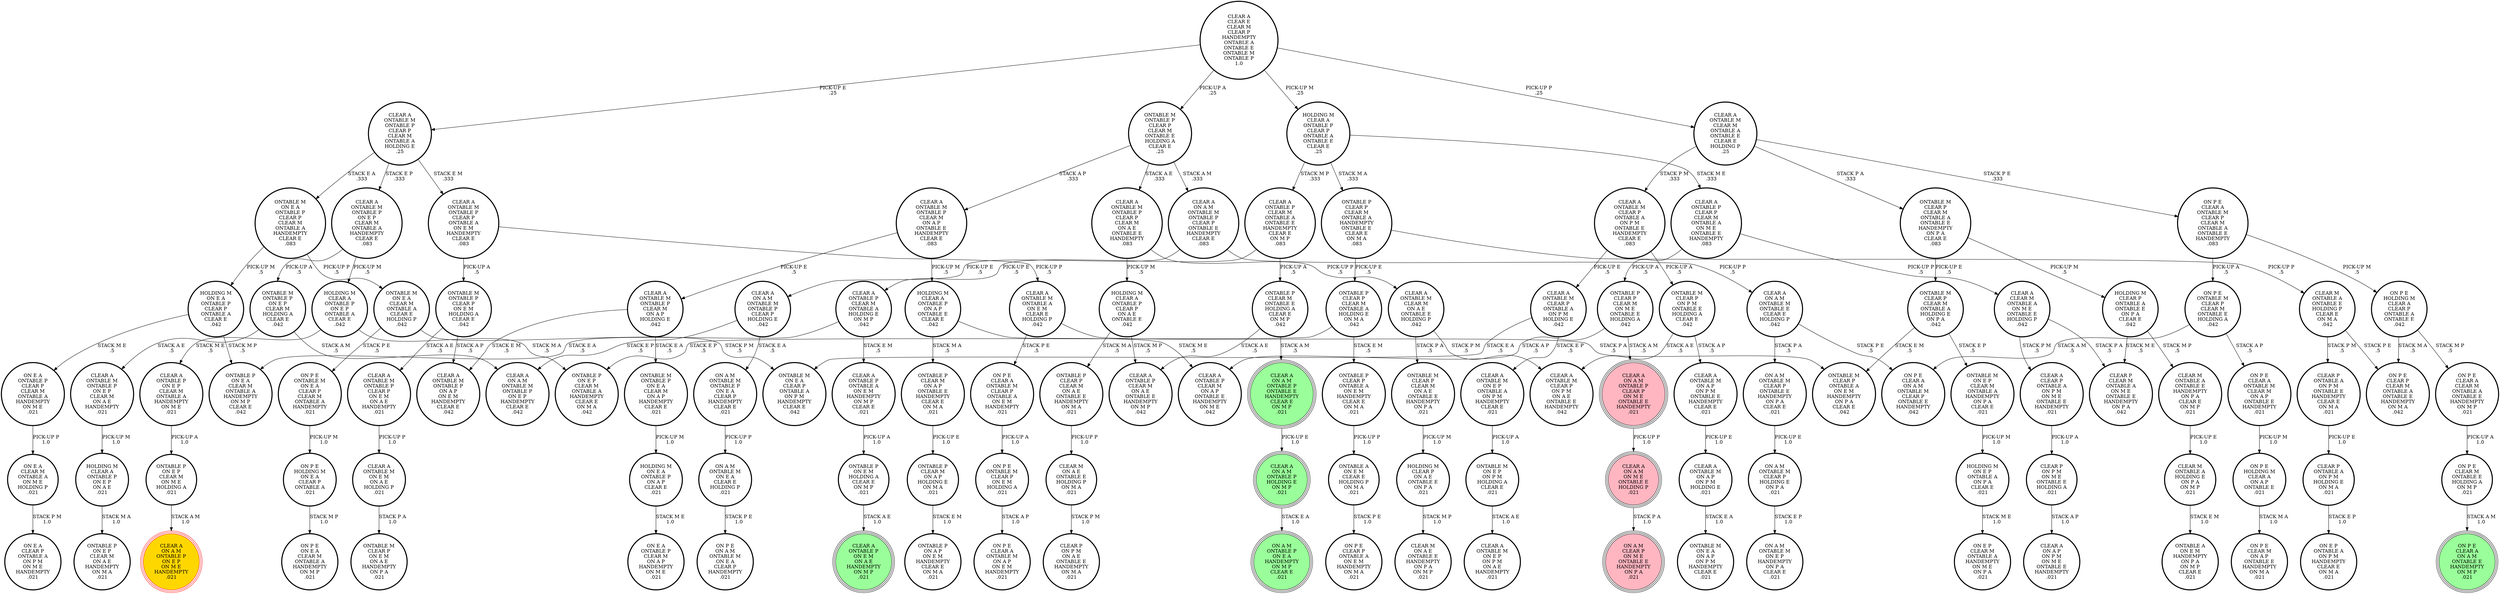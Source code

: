 digraph {
"CLEAR A\nONTABLE M\nCLEAR P\nONTABLE A\nON P M\nONTABLE E\nHANDEMPTY\nCLEAR E\n.083\n" -> "CLEAR A\nONTABLE M\nCLEAR P\nONTABLE A\nON P M\nHOLDING E\n.042\n"[label="PICK-UP E\n.5\n"];
"CLEAR A\nONTABLE M\nCLEAR P\nONTABLE A\nON P M\nONTABLE E\nHANDEMPTY\nCLEAR E\n.083\n" -> "ONTABLE M\nCLEAR P\nON P M\nONTABLE E\nHOLDING A\nCLEAR E\n.042\n"[label="PICK-UP A\n.5\n"];
"ONTABLE M\nON E A\nONTABLE P\nCLEAR P\nCLEAR M\nONTABLE A\nHANDEMPTY\nCLEAR E\n.083\n" -> "HOLDING M\nON E A\nONTABLE P\nCLEAR P\nONTABLE A\nCLEAR E\n.042\n"[label="PICK-UP M\n.5\n"];
"ONTABLE M\nON E A\nONTABLE P\nCLEAR P\nCLEAR M\nONTABLE A\nHANDEMPTY\nCLEAR E\n.083\n" -> "ONTABLE M\nON E A\nCLEAR M\nONTABLE A\nCLEAR E\nHOLDING P\n.042\n"[label="PICK-UP P\n.5\n"];
"ON A M\nONTABLE M\nON E A\nCLEAR E\nHOLDING P\n.021\n" -> "ON P E\nON A M\nONTABLE M\nON E A\nCLEAR P\nHANDEMPTY\n.021\n"[label="STACK P E\n1.0\n"];
"ONTABLE P\nCLEAR P\nCLEAR M\nON A E\nONTABLE E\nHANDEMPTY\nON M A\n.021\n" -> "CLEAR M\nON A E\nONTABLE E\nHOLDING P\nON M A\n.021\n"[label="PICK-UP P\n1.0\n"];
"HOLDING M\nCLEAR P\nON A E\nONTABLE E\nON P A\n.021\n" -> "CLEAR M\nON A E\nONTABLE E\nHANDEMPTY\nON P A\nON M P\n.021\n"[label="STACK M P\n1.0\n"];
"CLEAR A\nONTABLE M\nONTABLE P\nCLEAR P\nCLEAR M\nONTABLE A\nHOLDING E\n.25\n" -> "CLEAR A\nONTABLE M\nONTABLE P\nCLEAR P\nONTABLE A\nON E M\nHANDEMPTY\nCLEAR E\n.083\n"[label="STACK E M\n.333\n"];
"CLEAR A\nONTABLE M\nONTABLE P\nCLEAR P\nCLEAR M\nONTABLE A\nHOLDING E\n.25\n" -> "ONTABLE M\nON E A\nONTABLE P\nCLEAR P\nCLEAR M\nONTABLE A\nHANDEMPTY\nCLEAR E\n.083\n"[label="STACK E A\n.333\n"];
"CLEAR A\nONTABLE M\nONTABLE P\nCLEAR P\nCLEAR M\nONTABLE A\nHOLDING E\n.25\n" -> "CLEAR A\nONTABLE M\nONTABLE P\nON E P\nCLEAR M\nONTABLE A\nHANDEMPTY\nCLEAR E\n.083\n"[label="STACK E P\n.333\n"];
"ONTABLE M\nON E P\nON P M\nHOLDING A\nCLEAR E\n.021\n" -> "CLEAR A\nONTABLE M\nON E P\nON P M\nON A E\nHANDEMPTY\n.021\n"[label="STACK A E\n1.0\n"];
"ON A M\nONTABLE M\nCLEAR P\nONTABLE E\nHANDEMPTY\nON P A\nCLEAR E\n.021\n" -> "ON A M\nONTABLE M\nCLEAR P\nHOLDING E\nON P A\n.021\n"[label="PICK-UP E\n1.0\n"];
"CLEAR A\nON A M\nONTABLE P\nONTABLE E\nHANDEMPTY\nCLEAR E\nON M P\n.021\n" -> "CLEAR A\nON A M\nONTABLE P\nHOLDING E\nON M P\n.021\n"[label="PICK-UP E\n1.0\n"];
"CLEAR A\nONTABLE M\nON E P\nONTABLE A\nON P M\nHANDEMPTY\nCLEAR E\n.021\n" -> "ONTABLE M\nON E P\nON P M\nHOLDING A\nCLEAR E\n.021\n"[label="PICK-UP A\n1.0\n"];
"ON E A\nCLEAR M\nONTABLE A\nON M E\nHOLDING P\n.021\n" -> "ON E A\nCLEAR P\nONTABLE A\nON P M\nON M E\nHANDEMPTY\n.021\n"[label="STACK P M\n1.0\n"];
"ON P E\nCLEAR M\nONTABLE E\nHOLDING A\nON M P\n.021\n" -> "ON P E\nCLEAR A\nON A M\nONTABLE E\nHANDEMPTY\nON M P\n.021\n"[label="STACK A M\n1.0\n"];
"CLEAR A\nONTABLE M\nONTABLE A\nON E M\nCLEAR E\nHOLDING P\n.042\n" -> "ONTABLE M\nCLEAR P\nONTABLE A\nON E M\nHANDEMPTY\nON P A\nCLEAR E\n.042\n"[label="STACK P A\n.5\n"];
"CLEAR A\nONTABLE M\nONTABLE A\nON E M\nCLEAR E\nHOLDING P\n.042\n" -> "ON P E\nCLEAR A\nONTABLE M\nCLEAR P\nONTABLE A\nON E M\nHANDEMPTY\n.021\n"[label="STACK P E\n.5\n"];
"HOLDING M\nCLEAR A\nONTABLE P\nCLEAR P\nON A E\nONTABLE E\n.042\n" -> "CLEAR A\nONTABLE P\nCLEAR M\nON A E\nONTABLE E\nHANDEMPTY\nON M P\n.042\n"[label="STACK M P\n.5\n"];
"HOLDING M\nCLEAR A\nONTABLE P\nCLEAR P\nON A E\nONTABLE E\n.042\n" -> "ONTABLE P\nCLEAR P\nCLEAR M\nON A E\nONTABLE E\nHANDEMPTY\nON M A\n.021\n"[label="STACK M A\n.5\n"];
"ONTABLE M\nONTABLE P\nCLEAR P\nON E M\nHOLDING A\nCLEAR E\n.042\n" -> "CLEAR A\nONTABLE M\nONTABLE P\nCLEAR P\nON E M\nON A E\nHANDEMPTY\n.021\n"[label="STACK A E\n.5\n"];
"ONTABLE M\nONTABLE P\nCLEAR P\nON E M\nHOLDING A\nCLEAR E\n.042\n" -> "CLEAR A\nONTABLE M\nONTABLE P\nON A P\nON E M\nHANDEMPTY\nCLEAR E\n.042\n"[label="STACK A P\n.5\n"];
"CLEAR P\nON P M\nON M E\nONTABLE E\nHOLDING A\n.021\n" -> "CLEAR A\nON A P\nON P M\nON M E\nONTABLE E\nHANDEMPTY\n.021\n"[label="STACK A P\n1.0\n"];
"ON P E\nHOLDING M\nCLEAR A\nON A P\nONTABLE E\n.021\n" -> "ON P E\nCLEAR M\nON A P\nONTABLE E\nHANDEMPTY\nON M A\n.021\n"[label="STACK M A\n1.0\n"];
"ONTABLE P\nCLEAR P\nCLEAR M\nON M E\nONTABLE E\nHOLDING A\n.042\n" -> "CLEAR A\nON A M\nONTABLE P\nCLEAR P\nON M E\nONTABLE E\nHANDEMPTY\n.021\n"[label="STACK A M\n.5\n"];
"ONTABLE P\nCLEAR P\nCLEAR M\nON M E\nONTABLE E\nHOLDING A\n.042\n" -> "CLEAR A\nONTABLE P\nCLEAR M\nON A P\nONTABLE E\nHANDEMPTY\nON M E\n.042\n"[label="STACK A P\n.5\n"];
"ON P E\nONTABLE M\nCLEAR P\nCLEAR M\nONTABLE E\nHOLDING A\n.042\n" -> "ON P E\nCLEAR A\nON A M\nONTABLE M\nCLEAR P\nONTABLE E\nHANDEMPTY\n.042\n"[label="STACK A M\n.5\n"];
"ON P E\nONTABLE M\nCLEAR P\nCLEAR M\nONTABLE E\nHOLDING A\n.042\n" -> "ON P E\nCLEAR A\nONTABLE M\nCLEAR M\nON A P\nONTABLE E\nHANDEMPTY\n.021\n"[label="STACK A P\n.5\n"];
"CLEAR A\nCLEAR M\nONTABLE A\nON M E\nONTABLE E\nHOLDING P\n.042\n" -> "CLEAR A\nCLEAR P\nONTABLE A\nON P M\nON M E\nONTABLE E\nHANDEMPTY\n.021\n"[label="STACK P M\n.5\n"];
"CLEAR A\nCLEAR M\nONTABLE A\nON M E\nONTABLE E\nHOLDING P\n.042\n" -> "CLEAR P\nCLEAR M\nONTABLE A\nON M E\nONTABLE E\nHANDEMPTY\nON P A\n.042\n"[label="STACK P A\n.5\n"];
"CLEAR A\nONTABLE P\nON E P\nCLEAR M\nONTABLE A\nHANDEMPTY\nON M E\n.021\n" -> "ONTABLE P\nON E P\nCLEAR M\nON M E\nHOLDING A\n.021\n"[label="PICK-UP A\n1.0\n"];
"ON P E\nCLEAR A\nONTABLE M\nCLEAR P\nCLEAR M\nONTABLE A\nONTABLE E\nHANDEMPTY\n.083\n" -> "ON P E\nHOLDING M\nCLEAR A\nCLEAR P\nONTABLE A\nONTABLE E\n.042\n"[label="PICK-UP M\n.5\n"];
"ON P E\nCLEAR A\nONTABLE M\nCLEAR P\nCLEAR M\nONTABLE A\nONTABLE E\nHANDEMPTY\n.083\n" -> "ON P E\nONTABLE M\nCLEAR P\nCLEAR M\nONTABLE E\nHOLDING A\n.042\n"[label="PICK-UP A\n.5\n"];
"ONTABLE P\nCLEAR P\nONTABLE A\nON E M\nHANDEMPTY\nCLEAR E\nON M A\n.021\n" -> "ONTABLE A\nON E M\nCLEAR E\nHOLDING P\nON M A\n.021\n"[label="PICK-UP P\n1.0\n"];
"ONTABLE M\nON E A\nCLEAR M\nONTABLE A\nCLEAR E\nHOLDING P\n.042\n" -> "ON P E\nONTABLE M\nON E A\nCLEAR P\nCLEAR M\nONTABLE A\nHANDEMPTY\n.021\n"[label="STACK P E\n.5\n"];
"ONTABLE M\nON E A\nCLEAR M\nONTABLE A\nCLEAR E\nHOLDING P\n.042\n" -> "ONTABLE M\nON E A\nCLEAR P\nONTABLE A\nON P M\nHANDEMPTY\nCLEAR E\n.042\n"[label="STACK P M\n.5\n"];
"ON A M\nONTABLE M\nONTABLE P\nON E A\nCLEAR P\nHANDEMPTY\nCLEAR E\n.021\n" -> "ON A M\nONTABLE M\nON E A\nCLEAR E\nHOLDING P\n.021\n"[label="PICK-UP P\n1.0\n"];
"CLEAR A\nONTABLE M\nONTABLE P\nCLEAR M\nON A P\nHOLDING E\n.042\n" -> "ONTABLE M\nONTABLE P\nON E A\nCLEAR M\nON A P\nHANDEMPTY\nCLEAR E\n.021\n"[label="STACK E A\n.5\n"];
"CLEAR A\nONTABLE M\nONTABLE P\nCLEAR M\nON A P\nHOLDING E\n.042\n" -> "CLEAR A\nONTABLE M\nONTABLE P\nON A P\nON E M\nHANDEMPTY\nCLEAR E\n.042\n"[label="STACK E M\n.5\n"];
"CLEAR M\nONTABLE A\nHOLDING E\nON P A\nON M P\n.021\n" -> "ONTABLE A\nON E M\nHANDEMPTY\nON P A\nON M P\nCLEAR E\n.021\n"[label="STACK E M\n1.0\n"];
"ONTABLE M\nONTABLE P\nCLEAR P\nCLEAR M\nONTABLE E\nHOLDING A\nCLEAR E\n.25\n" -> "CLEAR A\nONTABLE M\nONTABLE P\nCLEAR P\nCLEAR M\nON A E\nONTABLE E\nHANDEMPTY\n.083\n"[label="STACK A E\n.333\n"];
"ONTABLE M\nONTABLE P\nCLEAR P\nCLEAR M\nONTABLE E\nHOLDING A\nCLEAR E\n.25\n" -> "CLEAR A\nONTABLE M\nONTABLE P\nCLEAR M\nON A P\nONTABLE E\nHANDEMPTY\nCLEAR E\n.083\n"[label="STACK A P\n.333\n"];
"ONTABLE M\nONTABLE P\nCLEAR P\nCLEAR M\nONTABLE E\nHOLDING A\nCLEAR E\n.25\n" -> "CLEAR A\nON A M\nONTABLE M\nONTABLE P\nCLEAR P\nONTABLE E\nHANDEMPTY\nCLEAR E\n.083\n"[label="STACK A M\n.333\n"];
"CLEAR A\nON A M\nONTABLE M\nONTABLE P\nCLEAR P\nHOLDING E\n.042\n" -> "ON A M\nONTABLE M\nONTABLE P\nON E A\nCLEAR P\nHANDEMPTY\nCLEAR E\n.021\n"[label="STACK E A\n.5\n"];
"CLEAR A\nON A M\nONTABLE M\nONTABLE P\nCLEAR P\nHOLDING E\n.042\n" -> "CLEAR A\nON A M\nONTABLE M\nONTABLE P\nON E P\nHANDEMPTY\nCLEAR E\n.042\n"[label="STACK E P\n.5\n"];
"CLEAR A\nON A M\nONTABLE M\nONTABLE E\nCLEAR E\nHOLDING P\n.042\n" -> "ON P E\nCLEAR A\nON A M\nONTABLE M\nCLEAR P\nONTABLE E\nHANDEMPTY\n.042\n"[label="STACK P E\n.5\n"];
"CLEAR A\nON A M\nONTABLE M\nONTABLE E\nCLEAR E\nHOLDING P\n.042\n" -> "ON A M\nONTABLE M\nCLEAR P\nONTABLE E\nHANDEMPTY\nON P A\nCLEAR E\n.021\n"[label="STACK P A\n.5\n"];
"ONTABLE M\nONTABLE P\nON E P\nCLEAR M\nHOLDING A\nCLEAR E\n.042\n" -> "CLEAR A\nON A M\nONTABLE M\nONTABLE P\nON E P\nHANDEMPTY\nCLEAR E\n.042\n"[label="STACK A M\n.5\n"];
"ONTABLE M\nONTABLE P\nON E P\nCLEAR M\nHOLDING A\nCLEAR E\n.042\n" -> "CLEAR A\nONTABLE M\nONTABLE P\nON E P\nCLEAR M\nON A E\nHANDEMPTY\n.021\n"[label="STACK A E\n.5\n"];
"ONTABLE P\nON E P\nCLEAR M\nON M E\nHOLDING A\n.021\n" -> "CLEAR A\nON A M\nONTABLE P\nON E P\nON M E\nHANDEMPTY\n.021\n"[label="STACK A M\n1.0\n"];
"CLEAR A\nONTABLE M\nONTABLE P\nCLEAR P\nCLEAR M\nON A E\nONTABLE E\nHANDEMPTY\n.083\n" -> "HOLDING M\nCLEAR A\nONTABLE P\nCLEAR P\nON A E\nONTABLE E\n.042\n"[label="PICK-UP M\n.5\n"];
"CLEAR A\nONTABLE M\nONTABLE P\nCLEAR P\nCLEAR M\nON A E\nONTABLE E\nHANDEMPTY\n.083\n" -> "CLEAR A\nONTABLE M\nCLEAR M\nON A E\nONTABLE E\nHOLDING P\n.042\n"[label="PICK-UP P\n.5\n"];
"HOLDING M\nCLEAR A\nONTABLE P\nCLEAR P\nONTABLE A\nONTABLE E\nCLEAR E\n.25\n" -> "CLEAR A\nONTABLE P\nCLEAR M\nONTABLE A\nONTABLE E\nHANDEMPTY\nCLEAR E\nON M P\n.083\n"[label="STACK M P\n.333\n"];
"HOLDING M\nCLEAR A\nONTABLE P\nCLEAR P\nONTABLE A\nONTABLE E\nCLEAR E\n.25\n" -> "ONTABLE P\nCLEAR P\nCLEAR M\nONTABLE A\nHANDEMPTY\nONTABLE E\nCLEAR E\nON M A\n.083\n"[label="STACK M A\n.333\n"];
"HOLDING M\nCLEAR A\nONTABLE P\nCLEAR P\nONTABLE A\nONTABLE E\nCLEAR E\n.25\n" -> "CLEAR A\nONTABLE P\nCLEAR P\nCLEAR M\nONTABLE A\nON M E\nONTABLE E\nHANDEMPTY\n.083\n"[label="STACK M E\n.333\n"];
"HOLDING M\nCLEAR A\nONTABLE P\nON A P\nONTABLE E\nCLEAR E\n.042\n" -> "ONTABLE P\nCLEAR M\nON A P\nONTABLE E\nHANDEMPTY\nCLEAR E\nON M A\n.021\n"[label="STACK M A\n.5\n"];
"HOLDING M\nCLEAR A\nONTABLE P\nON A P\nONTABLE E\nCLEAR E\n.042\n" -> "CLEAR A\nONTABLE P\nCLEAR M\nON A P\nONTABLE E\nHANDEMPTY\nON M E\n.042\n"[label="STACK M E\n.5\n"];
"ONTABLE P\nCLEAR M\nON A P\nHOLDING E\nON M A\n.021\n" -> "ONTABLE P\nON A P\nON E M\nHANDEMPTY\nCLEAR E\nON M A\n.021\n"[label="STACK E M\n1.0\n"];
"ONTABLE P\nCLEAR M\nON A P\nONTABLE E\nHANDEMPTY\nCLEAR E\nON M A\n.021\n" -> "ONTABLE P\nCLEAR M\nON A P\nHOLDING E\nON M A\n.021\n"[label="PICK-UP E\n1.0\n"];
"CLEAR A\nCLEAR E\nCLEAR M\nCLEAR P\nHANDEMPTY\nONTABLE A\nONTABLE E\nONTABLE M\nONTABLE P\n1.0\n" -> "CLEAR A\nONTABLE M\nONTABLE P\nCLEAR P\nCLEAR M\nONTABLE A\nHOLDING E\n.25\n"[label="PICK-UP E\n.25\n"];
"CLEAR A\nCLEAR E\nCLEAR M\nCLEAR P\nHANDEMPTY\nONTABLE A\nONTABLE E\nONTABLE M\nONTABLE P\n1.0\n" -> "ONTABLE M\nONTABLE P\nCLEAR P\nCLEAR M\nONTABLE E\nHOLDING A\nCLEAR E\n.25\n"[label="PICK-UP A\n.25\n"];
"CLEAR A\nCLEAR E\nCLEAR M\nCLEAR P\nHANDEMPTY\nONTABLE A\nONTABLE E\nONTABLE M\nONTABLE P\n1.0\n" -> "CLEAR A\nONTABLE M\nCLEAR M\nONTABLE A\nONTABLE E\nCLEAR E\nHOLDING P\n.25\n"[label="PICK-UP P\n.25\n"];
"CLEAR A\nCLEAR E\nCLEAR M\nCLEAR P\nHANDEMPTY\nONTABLE A\nONTABLE E\nONTABLE M\nONTABLE P\n1.0\n" -> "HOLDING M\nCLEAR A\nONTABLE P\nCLEAR P\nONTABLE A\nONTABLE E\nCLEAR E\n.25\n"[label="PICK-UP M\n.25\n"];
"ONTABLE M\nONTABLE P\nON E A\nCLEAR M\nON A P\nHANDEMPTY\nCLEAR E\n.021\n" -> "HOLDING M\nON E A\nONTABLE P\nON A P\nCLEAR E\n.021\n"[label="PICK-UP M\n1.0\n"];
"ONTABLE P\nON E M\nHOLDING A\nCLEAR E\nON M P\n.021\n" -> "CLEAR A\nONTABLE P\nON E M\nON A E\nHANDEMPTY\nON M P\n.021\n"[label="STACK A E\n1.0\n"];
"ONTABLE P\nCLEAR P\nCLEAR M\nONTABLE A\nHANDEMPTY\nONTABLE E\nCLEAR E\nON M A\n.083\n" -> "CLEAR M\nONTABLE A\nONTABLE E\nHOLDING P\nCLEAR E\nON M A\n.042\n"[label="PICK-UP P\n.5\n"];
"ONTABLE P\nCLEAR P\nCLEAR M\nONTABLE A\nHANDEMPTY\nONTABLE E\nCLEAR E\nON M A\n.083\n" -> "ONTABLE P\nCLEAR P\nCLEAR M\nONTABLE A\nHOLDING E\nON M A\n.042\n"[label="PICK-UP E\n.5\n"];
"ON P E\nCLEAR A\nONTABLE M\nCLEAR P\nONTABLE A\nON E M\nHANDEMPTY\n.021\n" -> "ON P E\nONTABLE M\nCLEAR P\nON E M\nHOLDING A\n.021\n"[label="PICK-UP A\n1.0\n"];
"ONTABLE A\nON E M\nCLEAR E\nHOLDING P\nON M A\n.021\n" -> "ON P E\nCLEAR P\nONTABLE A\nON E M\nHANDEMPTY\nON M A\n.021\n"[label="STACK P E\n1.0\n"];
"ON P E\nCLEAR A\nCLEAR M\nONTABLE A\nONTABLE E\nHANDEMPTY\nON M P\n.021\n" -> "ON P E\nCLEAR M\nONTABLE E\nHOLDING A\nON M P\n.021\n"[label="PICK-UP A\n1.0\n"];
"ON P E\nHOLDING M\nON E A\nCLEAR P\nONTABLE A\n.021\n" -> "ON P E\nON E A\nCLEAR M\nONTABLE A\nHANDEMPTY\nON M P\n.021\n"[label="STACK M P\n1.0\n"];
"CLEAR M\nONTABLE A\nONTABLE E\nHANDEMPTY\nON P A\nCLEAR E\nON M P\n.021\n" -> "CLEAR M\nONTABLE A\nHOLDING E\nON P A\nON M P\n.021\n"[label="PICK-UP E\n1.0\n"];
"ON E A\nONTABLE P\nCLEAR P\nCLEAR M\nONTABLE A\nHANDEMPTY\nON M E\n.021\n" -> "ON E A\nCLEAR M\nONTABLE A\nON M E\nHOLDING P\n.021\n"[label="PICK-UP P\n1.0\n"];
"CLEAR A\nONTABLE M\nON A P\nON P M\nHOLDING E\n.021\n" -> "ONTABLE M\nON E A\nON A P\nON P M\nHANDEMPTY\nCLEAR E\n.021\n"[label="STACK E A\n1.0\n"];
"CLEAR M\nONTABLE A\nONTABLE E\nHOLDING P\nCLEAR E\nON M A\n.042\n" -> "ON P E\nCLEAR P\nCLEAR M\nONTABLE A\nONTABLE E\nHANDEMPTY\nON M A\n.042\n"[label="STACK P E\n.5\n"];
"CLEAR M\nONTABLE A\nONTABLE E\nHOLDING P\nCLEAR E\nON M A\n.042\n" -> "CLEAR P\nONTABLE A\nON P M\nONTABLE E\nHANDEMPTY\nCLEAR E\nON M A\n.021\n"[label="STACK P M\n.5\n"];
"ONTABLE M\nON E P\nCLEAR M\nONTABLE A\nHANDEMPTY\nON P A\nCLEAR E\n.021\n" -> "HOLDING M\nON E P\nONTABLE A\nON P A\nCLEAR E\n.021\n"[label="PICK-UP M\n1.0\n"];
"CLEAR A\nONTABLE M\nONTABLE P\nCLEAR M\nON A P\nONTABLE E\nHANDEMPTY\nCLEAR E\n.083\n" -> "CLEAR A\nONTABLE M\nONTABLE P\nCLEAR M\nON A P\nHOLDING E\n.042\n"[label="PICK-UP E\n.5\n"];
"CLEAR A\nONTABLE M\nONTABLE P\nCLEAR M\nON A P\nONTABLE E\nHANDEMPTY\nCLEAR E\n.083\n" -> "HOLDING M\nCLEAR A\nONTABLE P\nON A P\nONTABLE E\nCLEAR E\n.042\n"[label="PICK-UP M\n.5\n"];
"CLEAR A\nONTABLE P\nCLEAR M\nONTABLE A\nHOLDING E\nON M P\n.042\n" -> "ONTABLE P\nON E A\nCLEAR M\nONTABLE A\nHANDEMPTY\nON M P\nCLEAR E\n.042\n"[label="STACK E A\n.5\n"];
"CLEAR A\nONTABLE P\nCLEAR M\nONTABLE A\nHOLDING E\nON M P\n.042\n" -> "CLEAR A\nONTABLE P\nONTABLE A\nON E M\nHANDEMPTY\nON M P\nCLEAR E\n.021\n"[label="STACK E M\n.5\n"];
"ON P E\nONTABLE M\nON E A\nCLEAR P\nCLEAR M\nONTABLE A\nHANDEMPTY\n.021\n" -> "ON P E\nHOLDING M\nON E A\nCLEAR P\nONTABLE A\n.021\n"[label="PICK-UP M\n1.0\n"];
"CLEAR A\nONTABLE M\nONTABLE P\nON E P\nCLEAR M\nON A E\nHANDEMPTY\n.021\n" -> "HOLDING M\nCLEAR A\nONTABLE P\nON E P\nON A E\n.021\n"[label="PICK-UP M\n1.0\n"];
"ON P E\nCLEAR A\nONTABLE M\nCLEAR M\nON A P\nONTABLE E\nHANDEMPTY\n.021\n" -> "ON P E\nHOLDING M\nCLEAR A\nON A P\nONTABLE E\n.021\n"[label="PICK-UP M\n1.0\n"];
"CLEAR A\nON A M\nONTABLE P\nHOLDING E\nON M P\n.021\n" -> "ON A M\nONTABLE P\nON E A\nHANDEMPTY\nON M P\nCLEAR E\n.021\n"[label="STACK E A\n1.0\n"];
"CLEAR A\nONTABLE P\nONTABLE A\nON E M\nHANDEMPTY\nON M P\nCLEAR E\n.021\n" -> "ONTABLE P\nON E M\nHOLDING A\nCLEAR E\nON M P\n.021\n"[label="PICK-UP A\n1.0\n"];
"CLEAR P\nONTABLE A\nON P M\nHOLDING E\nON M A\n.021\n" -> "ON E P\nONTABLE A\nON P M\nHANDEMPTY\nCLEAR E\nON M A\n.021\n"[label="STACK E P\n1.0\n"];
"ONTABLE P\nCLEAR P\nCLEAR M\nONTABLE A\nHOLDING E\nON M A\n.042\n" -> "ONTABLE P\nON E P\nCLEAR M\nONTABLE A\nHANDEMPTY\nCLEAR E\nON M A\n.042\n"[label="STACK E P\n.5\n"];
"ONTABLE P\nCLEAR P\nCLEAR M\nONTABLE A\nHOLDING E\nON M A\n.042\n" -> "ONTABLE P\nCLEAR P\nONTABLE A\nON E M\nHANDEMPTY\nCLEAR E\nON M A\n.021\n"[label="STACK E M\n.5\n"];
"CLEAR A\nONTABLE M\nON E M\nON A E\nHOLDING P\n.021\n" -> "ONTABLE M\nCLEAR P\nON E M\nON A E\nHANDEMPTY\nON P A\n.021\n"[label="STACK P A\n1.0\n"];
"ONTABLE M\nCLEAR P\nCLEAR M\nONTABLE A\nONTABLE E\nHANDEMPTY\nON P A\nCLEAR E\n.083\n" -> "HOLDING M\nCLEAR P\nONTABLE A\nONTABLE E\nON P A\nCLEAR E\n.042\n"[label="PICK-UP M\n.5\n"];
"ONTABLE M\nCLEAR P\nCLEAR M\nONTABLE A\nONTABLE E\nHANDEMPTY\nON P A\nCLEAR E\n.083\n" -> "ONTABLE M\nCLEAR P\nCLEAR M\nONTABLE A\nHOLDING E\nON P A\n.042\n"[label="PICK-UP E\n.5\n"];
"ON A M\nONTABLE M\nCLEAR P\nHOLDING E\nON P A\n.021\n" -> "ON A M\nONTABLE M\nON E P\nHANDEMPTY\nON P A\nCLEAR E\n.021\n"[label="STACK E P\n1.0\n"];
"CLEAR M\nON A E\nONTABLE E\nHOLDING P\nON M A\n.021\n" -> "CLEAR P\nON P M\nON A E\nONTABLE E\nHANDEMPTY\nON M A\n.021\n"[label="STACK P M\n1.0\n"];
"CLEAR A\nON A M\nONTABLE M\nONTABLE P\nCLEAR P\nONTABLE E\nHANDEMPTY\nCLEAR E\n.083\n" -> "CLEAR A\nON A M\nONTABLE M\nONTABLE E\nCLEAR E\nHOLDING P\n.042\n"[label="PICK-UP P\n.5\n"];
"CLEAR A\nON A M\nONTABLE M\nONTABLE P\nCLEAR P\nONTABLE E\nHANDEMPTY\nCLEAR E\n.083\n" -> "CLEAR A\nON A M\nONTABLE M\nONTABLE P\nCLEAR P\nHOLDING E\n.042\n"[label="PICK-UP E\n.5\n"];
"CLEAR A\nON A M\nON M E\nONTABLE E\nHOLDING P\n.021\n" -> "ON A M\nCLEAR P\nON M E\nONTABLE E\nHANDEMPTY\nON P A\n.021\n"[label="STACK P A\n1.0\n"];
"ONTABLE M\nCLEAR P\nON P M\nONTABLE E\nHOLDING A\nCLEAR E\n.042\n" -> "CLEAR A\nONTABLE M\nCLEAR P\nON P M\nON A E\nONTABLE E\nHANDEMPTY\n.042\n"[label="STACK A E\n.5\n"];
"ONTABLE M\nCLEAR P\nON P M\nONTABLE E\nHOLDING A\nCLEAR E\n.042\n" -> "CLEAR A\nONTABLE M\nON A P\nON P M\nONTABLE E\nHANDEMPTY\nCLEAR E\n.021\n"[label="STACK A P\n.5\n"];
"ONTABLE M\nCLEAR P\nCLEAR M\nONTABLE A\nHOLDING E\nON P A\n.042\n" -> "ONTABLE M\nON E P\nCLEAR M\nONTABLE A\nHANDEMPTY\nON P A\nCLEAR E\n.021\n"[label="STACK E P\n.5\n"];
"ONTABLE M\nCLEAR P\nCLEAR M\nONTABLE A\nHOLDING E\nON P A\n.042\n" -> "ONTABLE M\nCLEAR P\nONTABLE A\nON E M\nHANDEMPTY\nON P A\nCLEAR E\n.042\n"[label="STACK E M\n.5\n"];
"CLEAR A\nONTABLE M\nONTABLE P\nON E P\nCLEAR M\nONTABLE A\nHANDEMPTY\nCLEAR E\n.083\n" -> "HOLDING M\nCLEAR A\nONTABLE P\nON E P\nONTABLE A\nCLEAR E\n.042\n"[label="PICK-UP M\n.5\n"];
"CLEAR A\nONTABLE M\nONTABLE P\nON E P\nCLEAR M\nONTABLE A\nHANDEMPTY\nCLEAR E\n.083\n" -> "ONTABLE M\nONTABLE P\nON E P\nCLEAR M\nHOLDING A\nCLEAR E\n.042\n"[label="PICK-UP A\n.5\n"];
"CLEAR A\nONTABLE M\nCLEAR M\nON A E\nONTABLE E\nHOLDING P\n.042\n" -> "ONTABLE M\nCLEAR P\nCLEAR M\nON A E\nONTABLE E\nHANDEMPTY\nON P A\n.021\n"[label="STACK P A\n.5\n"];
"CLEAR A\nONTABLE M\nCLEAR M\nON A E\nONTABLE E\nHOLDING P\n.042\n" -> "CLEAR A\nONTABLE M\nCLEAR P\nON P M\nON A E\nONTABLE E\nHANDEMPTY\n.042\n"[label="STACK P M\n.5\n"];
"ON P E\nONTABLE M\nCLEAR P\nON E M\nHOLDING A\n.021\n" -> "ON P E\nCLEAR A\nONTABLE M\nON A P\nON E M\nHANDEMPTY\n.021\n"[label="STACK A P\n1.0\n"];
"CLEAR A\nONTABLE M\nCLEAR P\nONTABLE A\nON P M\nHOLDING E\n.042\n" -> "CLEAR A\nONTABLE M\nON E P\nONTABLE A\nON P M\nHANDEMPTY\nCLEAR E\n.021\n"[label="STACK E P\n.5\n"];
"CLEAR A\nONTABLE M\nCLEAR P\nONTABLE A\nON P M\nHOLDING E\n.042\n" -> "ONTABLE M\nON E A\nCLEAR P\nONTABLE A\nON P M\nHANDEMPTY\nCLEAR E\n.042\n"[label="STACK E A\n.5\n"];
"CLEAR A\nCLEAR P\nONTABLE A\nON P M\nON M E\nONTABLE E\nHANDEMPTY\n.021\n" -> "CLEAR P\nON P M\nON M E\nONTABLE E\nHOLDING A\n.021\n"[label="PICK-UP A\n1.0\n"];
"CLEAR A\nONTABLE M\nON A P\nON P M\nONTABLE E\nHANDEMPTY\nCLEAR E\n.021\n" -> "CLEAR A\nONTABLE M\nON A P\nON P M\nHOLDING E\n.021\n"[label="PICK-UP E\n1.0\n"];
"CLEAR P\nONTABLE A\nON P M\nONTABLE E\nHANDEMPTY\nCLEAR E\nON M A\n.021\n" -> "CLEAR P\nONTABLE A\nON P M\nHOLDING E\nON M A\n.021\n"[label="PICK-UP E\n1.0\n"];
"CLEAR A\nONTABLE M\nCLEAR M\nONTABLE A\nONTABLE E\nCLEAR E\nHOLDING P\n.25\n" -> "ONTABLE M\nCLEAR P\nCLEAR M\nONTABLE A\nONTABLE E\nHANDEMPTY\nON P A\nCLEAR E\n.083\n"[label="STACK P A\n.333\n"];
"CLEAR A\nONTABLE M\nCLEAR M\nONTABLE A\nONTABLE E\nCLEAR E\nHOLDING P\n.25\n" -> "ON P E\nCLEAR A\nONTABLE M\nCLEAR P\nCLEAR M\nONTABLE A\nONTABLE E\nHANDEMPTY\n.083\n"[label="STACK P E\n.333\n"];
"CLEAR A\nONTABLE M\nCLEAR M\nONTABLE A\nONTABLE E\nCLEAR E\nHOLDING P\n.25\n" -> "CLEAR A\nONTABLE M\nCLEAR P\nONTABLE A\nON P M\nONTABLE E\nHANDEMPTY\nCLEAR E\n.083\n"[label="STACK P M\n.333\n"];
"CLEAR A\nON A M\nONTABLE P\nCLEAR P\nON M E\nONTABLE E\nHANDEMPTY\n.021\n" -> "CLEAR A\nON A M\nON M E\nONTABLE E\nHOLDING P\n.021\n"[label="PICK-UP P\n1.0\n"];
"HOLDING M\nCLEAR A\nONTABLE P\nON E P\nONTABLE A\nCLEAR E\n.042\n" -> "CLEAR A\nONTABLE P\nON E P\nCLEAR M\nONTABLE A\nHANDEMPTY\nON M E\n.021\n"[label="STACK M E\n.5\n"];
"HOLDING M\nCLEAR A\nONTABLE P\nON E P\nONTABLE A\nCLEAR E\n.042\n" -> "ONTABLE P\nON E P\nCLEAR M\nONTABLE A\nHANDEMPTY\nCLEAR E\nON M A\n.042\n"[label="STACK M A\n.5\n"];
"HOLDING M\nON E A\nONTABLE P\nON A P\nCLEAR E\n.021\n" -> "ON E A\nONTABLE P\nCLEAR M\nON A P\nHANDEMPTY\nON M E\n.021\n"[label="STACK M E\n1.0\n"];
"CLEAR A\nONTABLE P\nCLEAR P\nCLEAR M\nONTABLE A\nON M E\nONTABLE E\nHANDEMPTY\n.083\n" -> "ONTABLE P\nCLEAR P\nCLEAR M\nON M E\nONTABLE E\nHOLDING A\n.042\n"[label="PICK-UP A\n.5\n"];
"CLEAR A\nONTABLE P\nCLEAR P\nCLEAR M\nONTABLE A\nON M E\nONTABLE E\nHANDEMPTY\n.083\n" -> "CLEAR A\nCLEAR M\nONTABLE A\nON M E\nONTABLE E\nHOLDING P\n.042\n"[label="PICK-UP P\n.5\n"];
"ONTABLE P\nCLEAR M\nONTABLE E\nHOLDING A\nCLEAR E\nON M P\n.042\n" -> "CLEAR A\nONTABLE P\nCLEAR M\nON A E\nONTABLE E\nHANDEMPTY\nON M P\n.042\n"[label="STACK A E\n.5\n"];
"ONTABLE P\nCLEAR M\nONTABLE E\nHOLDING A\nCLEAR E\nON M P\n.042\n" -> "CLEAR A\nON A M\nONTABLE P\nONTABLE E\nHANDEMPTY\nCLEAR E\nON M P\n.021\n"[label="STACK A M\n.5\n"];
"ONTABLE M\nCLEAR P\nCLEAR M\nON A E\nONTABLE E\nHANDEMPTY\nON P A\n.021\n" -> "HOLDING M\nCLEAR P\nON A E\nONTABLE E\nON P A\n.021\n"[label="PICK-UP M\n1.0\n"];
"HOLDING M\nCLEAR P\nONTABLE A\nONTABLE E\nON P A\nCLEAR E\n.042\n" -> "CLEAR P\nCLEAR M\nONTABLE A\nON M E\nONTABLE E\nHANDEMPTY\nON P A\n.042\n"[label="STACK M E\n.5\n"];
"HOLDING M\nCLEAR P\nONTABLE A\nONTABLE E\nON P A\nCLEAR E\n.042\n" -> "CLEAR M\nONTABLE A\nONTABLE E\nHANDEMPTY\nON P A\nCLEAR E\nON M P\n.021\n"[label="STACK M P\n.5\n"];
"CLEAR A\nONTABLE M\nONTABLE P\nCLEAR P\nONTABLE A\nON E M\nHANDEMPTY\nCLEAR E\n.083\n" -> "ONTABLE M\nONTABLE P\nCLEAR P\nON E M\nHOLDING A\nCLEAR E\n.042\n"[label="PICK-UP A\n.5\n"];
"CLEAR A\nONTABLE M\nONTABLE P\nCLEAR P\nONTABLE A\nON E M\nHANDEMPTY\nCLEAR E\n.083\n" -> "CLEAR A\nONTABLE M\nONTABLE A\nON E M\nCLEAR E\nHOLDING P\n.042\n"[label="PICK-UP P\n.5\n"];
"HOLDING M\nON E A\nONTABLE P\nCLEAR P\nONTABLE A\nCLEAR E\n.042\n" -> "ONTABLE P\nON E A\nCLEAR M\nONTABLE A\nHANDEMPTY\nON M P\nCLEAR E\n.042\n"[label="STACK M P\n.5\n"];
"HOLDING M\nON E A\nONTABLE P\nCLEAR P\nONTABLE A\nCLEAR E\n.042\n" -> "ON E A\nONTABLE P\nCLEAR P\nCLEAR M\nONTABLE A\nHANDEMPTY\nON M E\n.021\n"[label="STACK M E\n.5\n"];
"ON P E\nHOLDING M\nCLEAR A\nCLEAR P\nONTABLE A\nONTABLE E\n.042\n" -> "ON P E\nCLEAR A\nCLEAR M\nONTABLE A\nONTABLE E\nHANDEMPTY\nON M P\n.021\n"[label="STACK M P\n.5\n"];
"ON P E\nHOLDING M\nCLEAR A\nCLEAR P\nONTABLE A\nONTABLE E\n.042\n" -> "ON P E\nCLEAR P\nCLEAR M\nONTABLE A\nONTABLE E\nHANDEMPTY\nON M A\n.042\n"[label="STACK M A\n.5\n"];
"HOLDING M\nON E P\nONTABLE A\nON P A\nCLEAR E\n.021\n" -> "ON E P\nCLEAR M\nONTABLE A\nHANDEMPTY\nON M E\nON P A\n.021\n"[label="STACK M E\n1.0\n"];
"CLEAR A\nONTABLE P\nCLEAR M\nONTABLE A\nONTABLE E\nHANDEMPTY\nCLEAR E\nON M P\n.083\n" -> "ONTABLE P\nCLEAR M\nONTABLE E\nHOLDING A\nCLEAR E\nON M P\n.042\n"[label="PICK-UP A\n.5\n"];
"CLEAR A\nONTABLE P\nCLEAR M\nONTABLE A\nONTABLE E\nHANDEMPTY\nCLEAR E\nON M P\n.083\n" -> "CLEAR A\nONTABLE P\nCLEAR M\nONTABLE A\nHOLDING E\nON M P\n.042\n"[label="PICK-UP E\n.5\n"];
"CLEAR A\nONTABLE M\nONTABLE P\nCLEAR P\nON E M\nON A E\nHANDEMPTY\n.021\n" -> "CLEAR A\nONTABLE M\nON E M\nON A E\nHOLDING P\n.021\n"[label="PICK-UP P\n1.0\n"];
"HOLDING M\nCLEAR A\nONTABLE P\nON E P\nON A E\n.021\n" -> "ONTABLE P\nON E P\nCLEAR M\nON A E\nHANDEMPTY\nON M A\n.021\n"[label="STACK M A\n1.0\n"];
"ON P E\nCLEAR P\nCLEAR M\nONTABLE A\nONTABLE E\nHANDEMPTY\nON M A\n.042\n" [shape=circle, penwidth=3];
"ON A M\nONTABLE P\nON E A\nHANDEMPTY\nON M P\nCLEAR E\n.021\n" [shape=circle, style=filled, fillcolor=palegreen1, peripheries=3];
"ON P E\nCLEAR M\nON A P\nONTABLE E\nHANDEMPTY\nON M A\n.021\n" [shape=circle, penwidth=3];
"CLEAR A\nONTABLE P\nON E M\nON A E\nHANDEMPTY\nON M P\n.021\n" [shape=circle, style=filled, fillcolor=palegreen1, peripheries=3];
"CLEAR A\nONTABLE P\nCLEAR M\nON A P\nONTABLE E\nHANDEMPTY\nON M E\n.042\n" [shape=circle, penwidth=3];
"ON E A\nONTABLE P\nCLEAR M\nON A P\nHANDEMPTY\nON M E\n.021\n" [shape=circle, penwidth=3];
"ONTABLE M\nON E A\nCLEAR P\nONTABLE A\nON P M\nHANDEMPTY\nCLEAR E\n.042\n" [shape=circle, penwidth=3];
"ON P E\nON A M\nONTABLE M\nON E A\nCLEAR P\nHANDEMPTY\n.021\n" [shape=circle, penwidth=3];
"ON P E\nON E A\nCLEAR M\nONTABLE A\nHANDEMPTY\nON M P\n.021\n" [shape=circle, penwidth=3];
"CLEAR A\nON A P\nON P M\nON M E\nONTABLE E\nHANDEMPTY\n.021\n" [shape=circle, penwidth=3];
"ON A M\nCLEAR P\nON M E\nONTABLE E\nHANDEMPTY\nON P A\n.021\n" [shape=circle, style=filled, fillcolor=lightpink, peripheries=3];
"ONTABLE P\nON E P\nCLEAR M\nONTABLE A\nHANDEMPTY\nCLEAR E\nON M A\n.042\n" [shape=circle, penwidth=3];
"CLEAR A\nONTABLE P\nCLEAR M\nON A E\nONTABLE E\nHANDEMPTY\nON M P\n.042\n" [shape=circle, penwidth=3];
"ON P E\nCLEAR A\nONTABLE M\nON A P\nON E M\nHANDEMPTY\n.021\n" [shape=circle, penwidth=3];
"ONTABLE P\nON A P\nON E M\nHANDEMPTY\nCLEAR E\nON M A\n.021\n" [shape=circle, penwidth=3];
"ONTABLE A\nON E M\nHANDEMPTY\nON P A\nON M P\nCLEAR E\n.021\n" [shape=circle, penwidth=3];
"CLEAR A\nON A M\nONTABLE P\nON E P\nON M E\nHANDEMPTY\n.021\n" [shape=circle, style=filled color=red, fillcolor=gold, peripheries=3];
"CLEAR M\nON A E\nONTABLE E\nHANDEMPTY\nON P A\nON M P\n.021\n" [shape=circle, penwidth=3];
"ON A M\nONTABLE M\nON E P\nHANDEMPTY\nON P A\nCLEAR E\n.021\n" [shape=circle, penwidth=3];
"ON P E\nCLEAR A\nON A M\nONTABLE E\nHANDEMPTY\nON M P\n.021\n" [shape=circle, style=filled, fillcolor=palegreen1, peripheries=3];
"CLEAR P\nCLEAR M\nONTABLE A\nON M E\nONTABLE E\nHANDEMPTY\nON P A\n.042\n" [shape=circle, penwidth=3];
"CLEAR A\nONTABLE M\nON E P\nON P M\nON A E\nHANDEMPTY\n.021\n" [shape=circle, penwidth=3];
"CLEAR A\nON A M\nONTABLE M\nONTABLE P\nON E P\nHANDEMPTY\nCLEAR E\n.042\n" [shape=circle, penwidth=3];
"ON P E\nCLEAR A\nON A M\nONTABLE M\nCLEAR P\nONTABLE E\nHANDEMPTY\n.042\n" [shape=circle, penwidth=3];
"ONTABLE M\nCLEAR P\nONTABLE A\nON E M\nHANDEMPTY\nON P A\nCLEAR E\n.042\n" [shape=circle, penwidth=3];
"ONTABLE P\nON E A\nCLEAR M\nONTABLE A\nHANDEMPTY\nON M P\nCLEAR E\n.042\n" [shape=circle, penwidth=3];
"CLEAR A\nONTABLE M\nONTABLE P\nON A P\nON E M\nHANDEMPTY\nCLEAR E\n.042\n" [shape=circle, penwidth=3];
"CLEAR A\nONTABLE M\nCLEAR P\nON P M\nON A E\nONTABLE E\nHANDEMPTY\n.042\n" [shape=circle, penwidth=3];
"ON E P\nCLEAR M\nONTABLE A\nHANDEMPTY\nON M E\nON P A\n.021\n" [shape=circle, penwidth=3];
"ONTABLE M\nCLEAR P\nON E M\nON A E\nHANDEMPTY\nON P A\n.021\n" [shape=circle, penwidth=3];
"ONTABLE M\nON E A\nON A P\nON P M\nHANDEMPTY\nCLEAR E\n.021\n" [shape=circle, penwidth=3];
"ONTABLE P\nON E P\nCLEAR M\nON A E\nHANDEMPTY\nON M A\n.021\n" [shape=circle, penwidth=3];
"CLEAR P\nON P M\nON A E\nONTABLE E\nHANDEMPTY\nON M A\n.021\n" [shape=circle, penwidth=3];
"ON E A\nCLEAR P\nONTABLE A\nON P M\nON M E\nHANDEMPTY\n.021\n" [shape=circle, penwidth=3];
"ON E P\nONTABLE A\nON P M\nHANDEMPTY\nCLEAR E\nON M A\n.021\n" [shape=circle, penwidth=3];
"ON P E\nCLEAR P\nONTABLE A\nON E M\nHANDEMPTY\nON M A\n.021\n" [shape=circle, penwidth=3];
"CLEAR A\nONTABLE M\nONTABLE P\nCLEAR P\nCLEAR M\nON A E\nONTABLE E\nHANDEMPTY\n.083\n" [shape=circle, penwidth=3];
"ONTABLE M\nCLEAR P\nCLEAR M\nONTABLE A\nONTABLE E\nHANDEMPTY\nON P A\nCLEAR E\n.083\n" [shape=circle, penwidth=3];
"ONTABLE M\nONTABLE P\nCLEAR P\nON E M\nHOLDING A\nCLEAR E\n.042\n" [shape=circle, penwidth=3];
"ONTABLE P\nCLEAR P\nCLEAR M\nON A E\nONTABLE E\nHANDEMPTY\nON M A\n.021\n" [shape=circle, penwidth=3];
"ONTABLE M\nONTABLE P\nCLEAR P\nCLEAR M\nONTABLE E\nHOLDING A\nCLEAR E\n.25\n" [shape=circle, penwidth=3];
"ON P E\nCLEAR P\nCLEAR M\nONTABLE A\nONTABLE E\nHANDEMPTY\nON M A\n.042\n" [shape=circle, penwidth=3];
"CLEAR A\nONTABLE P\nCLEAR P\nCLEAR M\nONTABLE A\nON M E\nONTABLE E\nHANDEMPTY\n.083\n" [shape=circle, penwidth=3];
"ON A M\nONTABLE P\nON E A\nHANDEMPTY\nON M P\nCLEAR E\n.021\n" [shape=circle, style=filled, fillcolor=palegreen1, peripheries=3];
"CLEAR A\nONTABLE M\nON A P\nON P M\nHOLDING E\n.021\n" [shape=circle, penwidth=3];
"ON P E\nCLEAR M\nON A P\nONTABLE E\nHANDEMPTY\nON M A\n.021\n" [shape=circle, penwidth=3];
"CLEAR A\nONTABLE P\nON E M\nON A E\nHANDEMPTY\nON M P\n.021\n" [shape=circle, style=filled, fillcolor=palegreen1, peripheries=3];
"CLEAR A\nCLEAR E\nCLEAR M\nCLEAR P\nHANDEMPTY\nONTABLE A\nONTABLE E\nONTABLE M\nONTABLE P\n1.0\n" [shape=circle, penwidth=3];
"ONTABLE P\nCLEAR M\nONTABLE E\nHOLDING A\nCLEAR E\nON M P\n.042\n" [shape=circle, penwidth=3];
"CLEAR A\nONTABLE P\nCLEAR M\nON A P\nONTABLE E\nHANDEMPTY\nON M E\n.042\n" [shape=circle, penwidth=3];
"ON E A\nONTABLE P\nCLEAR M\nON A P\nHANDEMPTY\nON M E\n.021\n" [shape=circle, penwidth=3];
"CLEAR A\nON A M\nONTABLE P\nCLEAR P\nON M E\nONTABLE E\nHANDEMPTY\n.021\n" [shape=circle, style=filled, fillcolor=lightpink, peripheries=3];
"ONTABLE M\nON E A\nCLEAR P\nONTABLE A\nON P M\nHANDEMPTY\nCLEAR E\n.042\n" [shape=circle, penwidth=3];
"ON A M\nONTABLE M\nCLEAR P\nONTABLE E\nHANDEMPTY\nON P A\nCLEAR E\n.021\n" [shape=circle, penwidth=3];
"ON A M\nONTABLE M\nON E A\nCLEAR E\nHOLDING P\n.021\n" [shape=circle, penwidth=3];
"ON E A\nONTABLE P\nCLEAR P\nCLEAR M\nONTABLE A\nHANDEMPTY\nON M E\n.021\n" [shape=circle, penwidth=3];
"ONTABLE P\nCLEAR P\nONTABLE A\nON E M\nHANDEMPTY\nCLEAR E\nON M A\n.021\n" [shape=circle, penwidth=3];
"ON P E\nON A M\nONTABLE M\nON E A\nCLEAR P\nHANDEMPTY\n.021\n" [shape=circle, penwidth=3];
"ON P E\nON E A\nCLEAR M\nONTABLE A\nHANDEMPTY\nON M P\n.021\n" [shape=circle, penwidth=3];
"CLEAR A\nON A P\nON P M\nON M E\nONTABLE E\nHANDEMPTY\n.021\n" [shape=circle, penwidth=3];
"ON A M\nCLEAR P\nON M E\nONTABLE E\nHANDEMPTY\nON P A\n.021\n" [shape=circle, style=filled, fillcolor=lightpink, peripheries=3];
"ON P E\nONTABLE M\nCLEAR P\nCLEAR M\nONTABLE E\nHOLDING A\n.042\n" [shape=circle, penwidth=3];
"ONTABLE P\nON E P\nCLEAR M\nONTABLE A\nHANDEMPTY\nCLEAR E\nON M A\n.042\n" [shape=circle, penwidth=3];
"CLEAR A\nONTABLE P\nCLEAR M\nON A E\nONTABLE E\nHANDEMPTY\nON M P\n.042\n" [shape=circle, penwidth=3];
"ON P E\nCLEAR A\nONTABLE M\nCLEAR P\nCLEAR M\nONTABLE A\nONTABLE E\nHANDEMPTY\n.083\n" [shape=circle, penwidth=3];
"CLEAR A\nONTABLE M\nCLEAR M\nON A E\nONTABLE E\nHOLDING P\n.042\n" [shape=circle, penwidth=3];
"ONTABLE P\nON E M\nHOLDING A\nCLEAR E\nON M P\n.021\n" [shape=circle, penwidth=3];
"CLEAR A\nONTABLE M\nCLEAR M\nONTABLE A\nONTABLE E\nCLEAR E\nHOLDING P\n.25\n" [shape=circle, penwidth=3];
"CLEAR M\nONTABLE A\nONTABLE E\nHANDEMPTY\nON P A\nCLEAR E\nON M P\n.021\n" [shape=circle, penwidth=3];
"CLEAR A\nONTABLE P\nON E P\nCLEAR M\nONTABLE A\nHANDEMPTY\nON M E\n.021\n" [shape=circle, penwidth=3];
"CLEAR A\nONTABLE M\nCLEAR P\nONTABLE A\nON P M\nONTABLE E\nHANDEMPTY\nCLEAR E\n.083\n" [shape=circle, penwidth=3];
"CLEAR A\nONTABLE P\nONTABLE A\nON E M\nHANDEMPTY\nON M P\nCLEAR E\n.021\n" [shape=circle, penwidth=3];
"CLEAR M\nONTABLE A\nHOLDING E\nON P A\nON M P\n.021\n" [shape=circle, penwidth=3];
"CLEAR P\nONTABLE A\nON P M\nHOLDING E\nON M A\n.021\n" [shape=circle, penwidth=3];
"ONTABLE M\nCLEAR P\nCLEAR M\nON A E\nONTABLE E\nHANDEMPTY\nON P A\n.021\n" [shape=circle, penwidth=3];
"CLEAR A\nONTABLE M\nONTABLE P\nCLEAR M\nON A P\nHOLDING E\n.042\n" [shape=circle, penwidth=3];
"HOLDING M\nCLEAR A\nONTABLE P\nON A P\nONTABLE E\nCLEAR E\n.042\n" [shape=circle, penwidth=3];
"HOLDING M\nCLEAR A\nONTABLE P\nON E P\nON A E\n.021\n" [shape=circle, penwidth=3];
"ONTABLE M\nCLEAR P\nON P M\nONTABLE E\nHOLDING A\nCLEAR E\n.042\n" [shape=circle, penwidth=3];
"ON P E\nCLEAR A\nONTABLE M\nON A P\nON E M\nHANDEMPTY\n.021\n" [shape=circle, penwidth=3];
"ONTABLE P\nCLEAR P\nCLEAR M\nONTABLE A\nHOLDING E\nON M A\n.042\n" [shape=circle, penwidth=3];
"ONTABLE P\nCLEAR M\nON A P\nHOLDING E\nON M A\n.021\n" [shape=circle, penwidth=3];
"ONTABLE P\nON A P\nON E M\nHANDEMPTY\nCLEAR E\nON M A\n.021\n" [shape=circle, penwidth=3];
"ONTABLE M\nONTABLE P\nON E A\nCLEAR M\nON A P\nHANDEMPTY\nCLEAR E\n.021\n" [shape=circle, penwidth=3];
"ON P E\nHOLDING M\nON E A\nCLEAR P\nONTABLE A\n.021\n" [shape=circle, penwidth=3];
"ON P E\nONTABLE M\nCLEAR P\nON E M\nHOLDING A\n.021\n" [shape=circle, penwidth=3];
"CLEAR A\nONTABLE P\nCLEAR M\nONTABLE A\nONTABLE E\nHANDEMPTY\nCLEAR E\nON M P\n.083\n" [shape=circle, penwidth=3];
"ONTABLE A\nON E M\nHANDEMPTY\nON P A\nON M P\nCLEAR E\n.021\n" [shape=circle, penwidth=3];
"CLEAR A\nON A M\nONTABLE P\nON E P\nON M E\nHANDEMPTY\n.021\n" [shape=circle, style=filled color=red, fillcolor=gold, peripheries=3];
"CLEAR A\nONTABLE M\nONTABLE P\nCLEAR P\nCLEAR M\nONTABLE A\nHOLDING E\n.25\n" [shape=circle, penwidth=3];
"CLEAR A\nONTABLE M\nONTABLE P\nON E P\nCLEAR M\nONTABLE A\nHANDEMPTY\nCLEAR E\n.083\n" [shape=circle, penwidth=3];
"HOLDING M\nCLEAR A\nONTABLE P\nON E P\nONTABLE A\nCLEAR E\n.042\n" [shape=circle, penwidth=3];
"ON E A\nCLEAR M\nONTABLE A\nON M E\nHOLDING P\n.021\n" [shape=circle, penwidth=3];
"ONTABLE A\nON E M\nCLEAR E\nHOLDING P\nON M A\n.021\n" [shape=circle, penwidth=3];
"ON P E\nHOLDING M\nCLEAR A\nCLEAR P\nONTABLE A\nONTABLE E\n.042\n" [shape=circle, penwidth=3];
"CLEAR M\nON A E\nONTABLE E\nHANDEMPTY\nON P A\nON M P\n.021\n" [shape=circle, penwidth=3];
"CLEAR A\nONTABLE M\nCLEAR P\nONTABLE A\nON P M\nHOLDING E\n.042\n" [shape=circle, penwidth=3];
"CLEAR A\nONTABLE M\nONTABLE P\nCLEAR P\nON E M\nON A E\nHANDEMPTY\n.021\n" [shape=circle, penwidth=3];
"ON A M\nONTABLE M\nON E P\nHANDEMPTY\nON P A\nCLEAR E\n.021\n" [shape=circle, penwidth=3];
"ON P E\nONTABLE M\nON E A\nCLEAR P\nCLEAR M\nONTABLE A\nHANDEMPTY\n.021\n" [shape=circle, penwidth=3];
"CLEAR P\nON P M\nON M E\nONTABLE E\nHOLDING A\n.021\n" [shape=circle, penwidth=3];
"CLEAR A\nONTABLE M\nONTABLE P\nCLEAR M\nON A P\nONTABLE E\nHANDEMPTY\nCLEAR E\n.083\n" [shape=circle, penwidth=3];
"ONTABLE M\nON E A\nCLEAR M\nONTABLE A\nCLEAR E\nHOLDING P\n.042\n" [shape=circle, penwidth=3];
"ON P E\nHOLDING M\nCLEAR A\nON A P\nONTABLE E\n.021\n" [shape=circle, penwidth=3];
"CLEAR A\nONTABLE M\nONTABLE P\nON E P\nCLEAR M\nON A E\nHANDEMPTY\n.021\n" [shape=circle, penwidth=3];
"ON P E\nCLEAR A\nON A M\nONTABLE E\nHANDEMPTY\nON M P\n.021\n" [shape=circle, style=filled, fillcolor=palegreen1, peripheries=3];
"CLEAR P\nCLEAR M\nONTABLE A\nON M E\nONTABLE E\nHANDEMPTY\nON P A\n.042\n" [shape=circle, penwidth=3];
"ONTABLE P\nCLEAR M\nON A P\nONTABLE E\nHANDEMPTY\nCLEAR E\nON M A\n.021\n" [shape=circle, penwidth=3];
"CLEAR A\nONTABLE M\nON E P\nON P M\nON A E\nHANDEMPTY\n.021\n" [shape=circle, penwidth=3];
"CLEAR A\nON A M\nONTABLE M\nONTABLE P\nON E P\nHANDEMPTY\nCLEAR E\n.042\n" [shape=circle, penwidth=3];
"CLEAR A\nCLEAR P\nONTABLE A\nON P M\nON M E\nONTABLE E\nHANDEMPTY\n.021\n" [shape=circle, penwidth=3];
"CLEAR A\nONTABLE M\nON E P\nONTABLE A\nON P M\nHANDEMPTY\nCLEAR E\n.021\n" [shape=circle, penwidth=3];
"ON P E\nCLEAR A\nON A M\nONTABLE M\nCLEAR P\nONTABLE E\nHANDEMPTY\n.042\n" [shape=circle, penwidth=3];
"ON A M\nONTABLE M\nCLEAR P\nHOLDING E\nON P A\n.021\n" [shape=circle, penwidth=3];
"CLEAR A\nCLEAR M\nONTABLE A\nON M E\nONTABLE E\nHOLDING P\n.042\n" [shape=circle, penwidth=3];
"ONTABLE P\nON E P\nCLEAR M\nON M E\nHOLDING A\n.021\n" [shape=circle, penwidth=3];
"ONTABLE M\nON E P\nON P M\nHOLDING A\nCLEAR E\n.021\n" [shape=circle, penwidth=3];
"ONTABLE M\nCLEAR P\nONTABLE A\nON E M\nHANDEMPTY\nON P A\nCLEAR E\n.042\n" [shape=circle, penwidth=3];
"HOLDING M\nCLEAR A\nONTABLE P\nCLEAR P\nONTABLE A\nONTABLE E\nCLEAR E\n.25\n" [shape=circle, penwidth=3];
"ON P E\nCLEAR M\nONTABLE E\nHOLDING A\nON M P\n.021\n" [shape=circle, penwidth=3];
"CLEAR A\nONTABLE M\nON E M\nON A E\nHOLDING P\n.021\n" [shape=circle, penwidth=3];
"ONTABLE P\nON E A\nCLEAR M\nONTABLE A\nHANDEMPTY\nON M P\nCLEAR E\n.042\n" [shape=circle, penwidth=3];
"HOLDING M\nON E A\nONTABLE P\nON A P\nCLEAR E\n.021\n" [shape=circle, penwidth=3];
"CLEAR A\nONTABLE M\nONTABLE P\nON A P\nON E M\nHANDEMPTY\nCLEAR E\n.042\n" [shape=circle, penwidth=3];
"CLEAR A\nONTABLE M\nCLEAR P\nON P M\nON A E\nONTABLE E\nHANDEMPTY\n.042\n" [shape=circle, penwidth=3];
"ONTABLE M\nCLEAR P\nCLEAR M\nONTABLE A\nHOLDING E\nON P A\n.042\n" [shape=circle, penwidth=3];
"ON E P\nCLEAR M\nONTABLE A\nHANDEMPTY\nON M E\nON P A\n.021\n" [shape=circle, penwidth=3];
"ONTABLE M\nONTABLE P\nON E P\nCLEAR M\nHOLDING A\nCLEAR E\n.042\n" [shape=circle, penwidth=3];
"HOLDING M\nON E A\nONTABLE P\nCLEAR P\nONTABLE A\nCLEAR E\n.042\n" [shape=circle, penwidth=3];
"ONTABLE M\nCLEAR P\nON E M\nON A E\nHANDEMPTY\nON P A\n.021\n" [shape=circle, penwidth=3];
"ONTABLE M\nON E A\nON A P\nON P M\nHANDEMPTY\nCLEAR E\n.021\n" [shape=circle, penwidth=3];
"CLEAR A\nON A M\nONTABLE M\nONTABLE E\nCLEAR E\nHOLDING P\n.042\n" [shape=circle, penwidth=3];
"ONTABLE P\nON E P\nCLEAR M\nON A E\nHANDEMPTY\nON M A\n.021\n" [shape=circle, penwidth=3];
"ONTABLE M\nON E P\nCLEAR M\nONTABLE A\nHANDEMPTY\nON P A\nCLEAR E\n.021\n" [shape=circle, penwidth=3];
"CLEAR P\nON P M\nON A E\nONTABLE E\nHANDEMPTY\nON M A\n.021\n" [shape=circle, penwidth=3];
"CLEAR A\nON A M\nONTABLE M\nONTABLE P\nCLEAR P\nHOLDING E\n.042\n" [shape=circle, penwidth=3];
"ON E A\nCLEAR P\nONTABLE A\nON P M\nON M E\nHANDEMPTY\n.021\n" [shape=circle, penwidth=3];
"ON E P\nONTABLE A\nON P M\nHANDEMPTY\nCLEAR E\nON M A\n.021\n" [shape=circle, penwidth=3];
"ON P E\nCLEAR A\nONTABLE M\nCLEAR M\nON A P\nONTABLE E\nHANDEMPTY\n.021\n" [shape=circle, penwidth=3];
"ON P E\nCLEAR P\nONTABLE A\nON E M\nHANDEMPTY\nON M A\n.021\n" [shape=circle, penwidth=3];
"CLEAR P\nONTABLE A\nON P M\nONTABLE E\nHANDEMPTY\nCLEAR E\nON M A\n.021\n" [shape=circle, penwidth=3];
"CLEAR A\nONTABLE M\nONTABLE P\nCLEAR P\nONTABLE A\nON E M\nHANDEMPTY\nCLEAR E\n.083\n" [shape=circle, penwidth=3];
"ON P E\nCLEAR A\nCLEAR M\nONTABLE A\nONTABLE E\nHANDEMPTY\nON M P\n.021\n" [shape=circle, penwidth=3];
"CLEAR M\nON A E\nONTABLE E\nHOLDING P\nON M A\n.021\n" [shape=circle, penwidth=3];
"CLEAR A\nON A M\nONTABLE P\nHOLDING E\nON M P\n.021\n" [shape=circle, style=filled, fillcolor=palegreen1, peripheries=3];
"ONTABLE P\nCLEAR P\nCLEAR M\nON M E\nONTABLE E\nHOLDING A\n.042\n" [shape=circle, penwidth=3];
"ONTABLE P\nCLEAR P\nCLEAR M\nONTABLE A\nHANDEMPTY\nONTABLE E\nCLEAR E\nON M A\n.083\n" [shape=circle, penwidth=3];
"ON A M\nONTABLE M\nONTABLE P\nON E A\nCLEAR P\nHANDEMPTY\nCLEAR E\n.021\n" [shape=circle, penwidth=3];
"ONTABLE M\nON E A\nONTABLE P\nCLEAR P\nCLEAR M\nONTABLE A\nHANDEMPTY\nCLEAR E\n.083\n" [shape=circle, penwidth=3];
"CLEAR A\nON A M\nONTABLE P\nONTABLE E\nHANDEMPTY\nCLEAR E\nON M P\n.021\n" [shape=circle, style=filled, fillcolor=palegreen1, peripheries=3];
"CLEAR A\nON A M\nONTABLE M\nONTABLE P\nCLEAR P\nONTABLE E\nHANDEMPTY\nCLEAR E\n.083\n" [shape=circle, penwidth=3];
"ON P E\nCLEAR A\nONTABLE M\nCLEAR P\nONTABLE A\nON E M\nHANDEMPTY\n.021\n" [shape=circle, penwidth=3];
"HOLDING M\nCLEAR P\nONTABLE A\nONTABLE E\nON P A\nCLEAR E\n.042\n" [shape=circle, penwidth=3];
"CLEAR M\nONTABLE A\nONTABLE E\nHOLDING P\nCLEAR E\nON M A\n.042\n" [shape=circle, penwidth=3];
"HOLDING M\nCLEAR P\nON A E\nONTABLE E\nON P A\n.021\n" [shape=circle, penwidth=3];
"CLEAR A\nONTABLE M\nONTABLE A\nON E M\nCLEAR E\nHOLDING P\n.042\n" [shape=circle, penwidth=3];
"HOLDING M\nON E P\nONTABLE A\nON P A\nCLEAR E\n.021\n" [shape=circle, penwidth=3];
"CLEAR A\nONTABLE P\nCLEAR M\nONTABLE A\nHOLDING E\nON M P\n.042\n" [shape=circle, penwidth=3];
"HOLDING M\nCLEAR A\nONTABLE P\nCLEAR P\nON A E\nONTABLE E\n.042\n" [shape=circle, penwidth=3];
"CLEAR A\nON A M\nON M E\nONTABLE E\nHOLDING P\n.021\n" [shape=circle, style=filled, fillcolor=lightpink, peripheries=3];
"CLEAR A\nONTABLE M\nON A P\nON P M\nONTABLE E\nHANDEMPTY\nCLEAR E\n.021\n" [shape=circle, penwidth=3];
}
